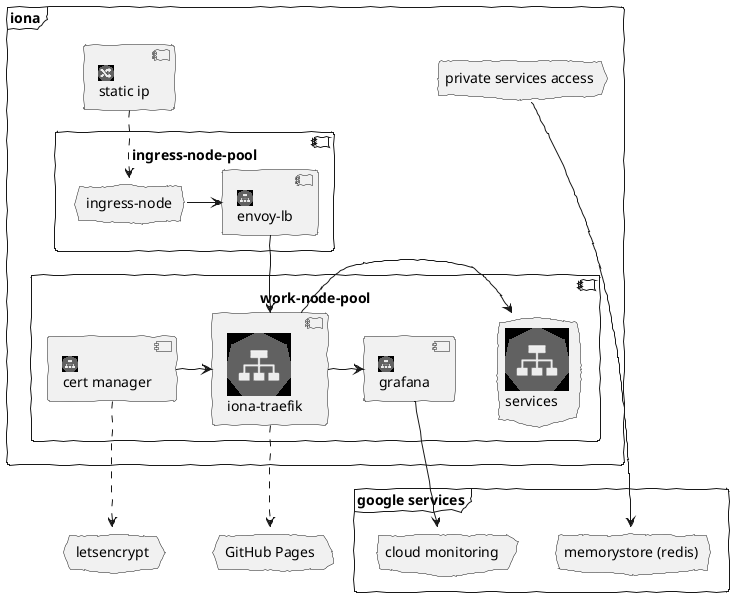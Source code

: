@startuml
!include <kubernetes/k8s-sprites-unlabeled-25pct>
skinparam handwritten true 

frame "iona" {
component "<$ing,scale=0.25>\nstatic ip" as staticip

component "ingress-node-pool" {
  cloud "ingress-node" as ingressnode
  component "<$svc,scale=0.25>\nenvoy-lb" as envoylb
  ingressnode -> envoylb
}

staticip ..> ingressnode

component "work-node-pool" {
  component "<$svc>\niona-traefik" as ionatraefik
  component "<$svc,scale=0.25>\ncert manager" as  ionacertmanager
  component "<$svc,scale=0.25>\ngrafana" as grafana
  cloud "<$svc>\nservices" as ionanginx
  ionacertmanager -> ionatraefik
  ionatraefik -> ionanginx
  ionatraefik -> grafana
}

envoylb --> ionatraefik


cloud "private services access" as privateservicesaccess
}

cloud "letsencrypt" as lestencrypt
cloud "GitHub Pages" as githubpages

ionacertmanager ..> lestencrypt
ionatraefik ..> githubpages

frame "google services" {
  cloud "memorystore (redis)" as redis
  cloud "cloud monitoring" as gcpmonitoring
}

privateservicesaccess --> redis
grafana --> gcpmonitoring

@enduml
